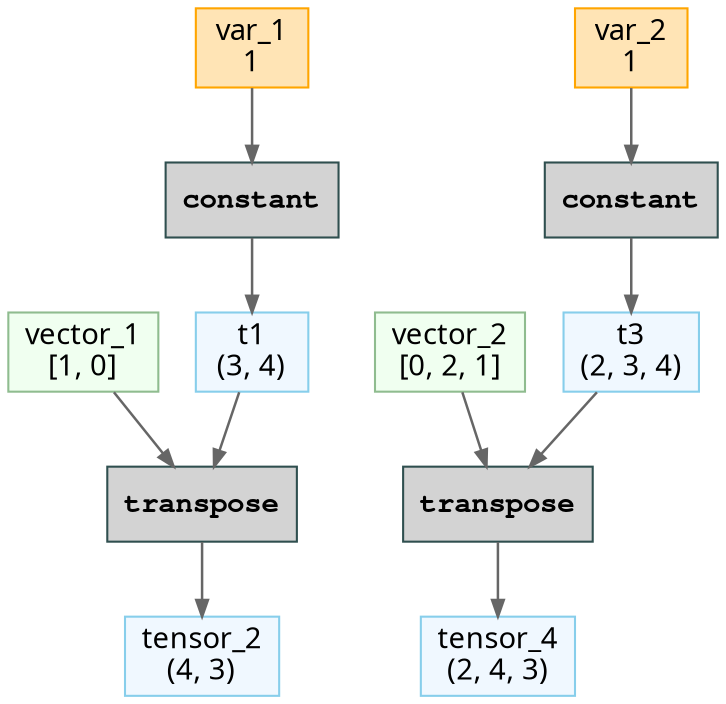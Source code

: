 // Computational Graph
digraph {
	rankdir=TB
	node [shape=record]
	124044458592768 [label="t1
(3, 4)" color=skyblue fillcolor=aliceblue fontname="Sans-Serif" labeljust=l shape=box style=filled]
	124042484217168 [label=constant color=darkslategray fillcolor=lightgray fontname="Courier Bold" labeljust=l shape=box style=filled]
	124042484866432 [label="var_1
1" color=orange fillcolor=moccasin fontname="Sans-Serif" labeljust=l shape=box style=filled]
	124042483246096 [label="tensor_2
(4, 3)" color=skyblue fillcolor=aliceblue fontname="Sans-Serif" labeljust=l shape=box style=filled]
	124042483246192 [label="vector_1
[1, 0]" color=darkseagreen fillcolor=honeydew fontname="Sans-Serif" labeljust=l shape=box style=filled]
	124042483245904 [label=transpose color=darkslategray fillcolor=lightgray fontname="Courier Bold" labeljust=l shape=box style=filled]
	124042483245952 [label="t3
(2, 3, 4)" color=skyblue fillcolor=aliceblue fontname="Sans-Serif" labeljust=l shape=box style=filled]
	124042483246528 [label=constant color=darkslategray fillcolor=lightgray fontname="Courier Bold" labeljust=l shape=box style=filled]
	124042483246480 [label="var_2
1" color=orange fillcolor=moccasin fontname="Sans-Serif" labeljust=l shape=box style=filled]
	124042483247008 [label="tensor_4
(2, 4, 3)" color=skyblue fillcolor=aliceblue fontname="Sans-Serif" labeljust=l shape=box style=filled]
	124042483248448 [label="vector_2
[0, 2, 1]" color=darkseagreen fillcolor=honeydew fontname="Sans-Serif" labeljust=l shape=box style=filled]
	124042483244848 [label=transpose color=darkslategray fillcolor=lightgray fontname="Courier Bold" labeljust=l shape=box style=filled]
	124042484217168 -> 124044458592768 [arrowsize=0.8 color=gray40 penwidth=1.2]
	124042484866432 -> 124042484217168 [arrowsize=0.8 color=gray40 penwidth=1.2]
	124042483245904 -> 124042483246096 [arrowsize=0.8 color=gray40 penwidth=1.2]
	124044458592768 -> 124042483245904 [arrowsize=0.8 color=gray40 penwidth=1.2]
	124042483246192 -> 124042483245904 [arrowsize=0.8 color=gray40 penwidth=1.2]
	124042483246528 -> 124042483245952 [arrowsize=0.8 color=gray40 penwidth=1.2]
	124042483246480 -> 124042483246528 [arrowsize=0.8 color=gray40 penwidth=1.2]
	124042483244848 -> 124042483247008 [arrowsize=0.8 color=gray40 penwidth=1.2]
	124042483245952 -> 124042483244848 [arrowsize=0.8 color=gray40 penwidth=1.2]
	124042483248448 -> 124042483244848 [arrowsize=0.8 color=gray40 penwidth=1.2]
}

